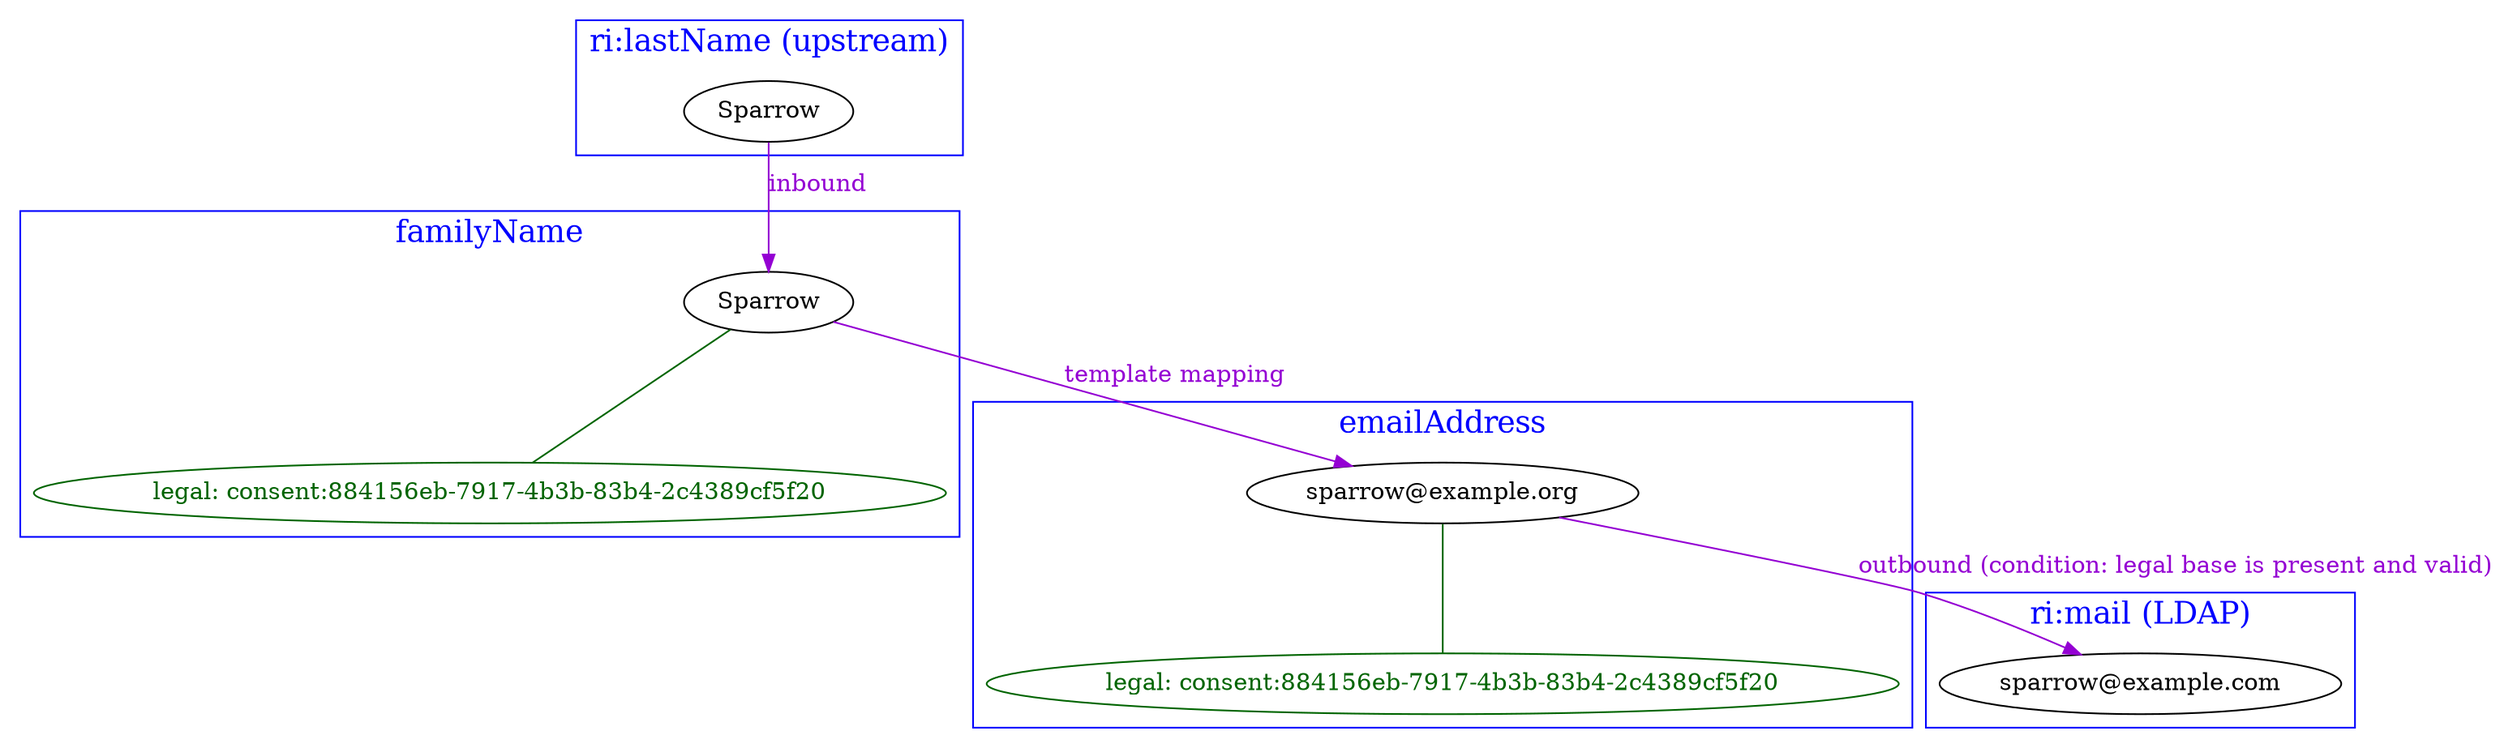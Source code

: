 digraph G {
    compound=true;
    rankdir=TB;

    subgraph cluster_lastName {
      label="ri:lastName (upstream)";
      fontsize=18;
      fontcolor=blue;
      color=blue;

      a1 [label="Sparrow"];
    }

    subgraph cluster_familyName {
        label="familyName";
        fontsize=18;
        fontcolor=blue;
        color=blue;

        b1 [label="Sparrow"];
        b1Legal [label="legal: consent:884156eb-7917-4b3b-83b4-2c4389cf5f20", color=darkgreen, fontcolor=darkgreen];
    }
    b1->b1Legal [color=darkgreen, dir=none];

    a1->b1 [label="inbound", color=darkviolet, fontcolor=darkviolet];

    subgraph cluster_emailAddress {
      label="emailAddress"
      fontsize=18;
      fontcolor=blue;
      color=blue;

      c1 [label="sparrow@example.org"];
      c1Legal [label="legal: consent:884156eb-7917-4b3b-83b4-2c4389cf5f20", color=darkgreen, fontcolor=darkgreen];
    }
    c1->c1Legal [color=darkgreen, dir=none];
    b1->c1 [label="template mapping", color=darkviolet, fontcolor=darkviolet];

    subgraph cluster_mail {
      label="ri:mail (LDAP)"
      fontsize=18;
      fontcolor=blue;
      color=blue;

      d1 [label="sparrow@example.com"];
    }

    c1 -> d1 [label="outbound (condition: legal base is present and valid)", color=darkviolet, fontcolor=darkviolet];
}

